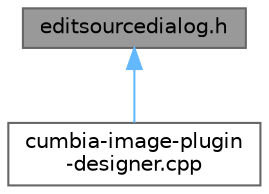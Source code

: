 digraph "editsourcedialog.h"
{
 // LATEX_PDF_SIZE
  bgcolor="transparent";
  edge [fontname=Helvetica,fontsize=10,labelfontname=Helvetica,labelfontsize=10];
  node [fontname=Helvetica,fontsize=10,shape=box,height=0.2,width=0.4];
  Node1 [label="editsourcedialog.h",height=0.2,width=0.4,color="gray40", fillcolor="grey60", style="filled", fontcolor="black",tooltip=" "];
  Node1 -> Node2 [dir="back",color="steelblue1",style="solid"];
  Node2 [label="cumbia-image-plugin\l-designer.cpp",height=0.2,width=0.4,color="grey40", fillcolor="white", style="filled",URL="$controls_2cumbia-qtcontrols-ng-controls-designer_2forms_2cumbia-image-plugin-designer_8cpp.html",tooltip=" "];
}
